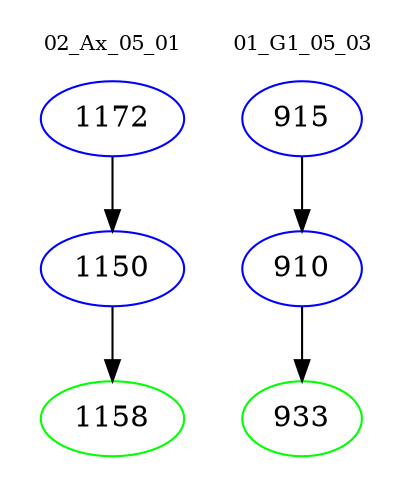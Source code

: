 digraph{
subgraph cluster_0 {
color = white
label = "02_Ax_05_01";
fontsize=10;
T0_1172 [label="1172", color="blue"]
T0_1172 -> T0_1150 [color="black"]
T0_1150 [label="1150", color="blue"]
T0_1150 -> T0_1158 [color="black"]
T0_1158 [label="1158", color="green"]
}
subgraph cluster_1 {
color = white
label = "01_G1_05_03";
fontsize=10;
T1_915 [label="915", color="blue"]
T1_915 -> T1_910 [color="black"]
T1_910 [label="910", color="blue"]
T1_910 -> T1_933 [color="black"]
T1_933 [label="933", color="green"]
}
}
